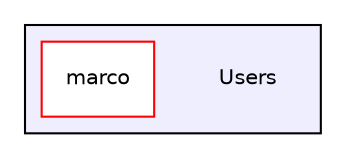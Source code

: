digraph "/Users" {
  compound=true
  node [ fontsize="10", fontname="Helvetica"];
  edge [ labelfontsize="10", labelfontname="Helvetica"];
  subgraph clusterdir_9e51036813d6151dfecc72d5fa7c02b3 {
    graph [ bgcolor="#eeeeff", pencolor="black", label="" URL="dir_9e51036813d6151dfecc72d5fa7c02b3.html"];
    dir_9e51036813d6151dfecc72d5fa7c02b3 [shape=plaintext label="Users"];
    dir_45face4401842654c5c391c28157dceb [shape=box label="marco" color="red" fillcolor="white" style="filled" URL="dir_45face4401842654c5c391c28157dceb.html"];
  }
}
